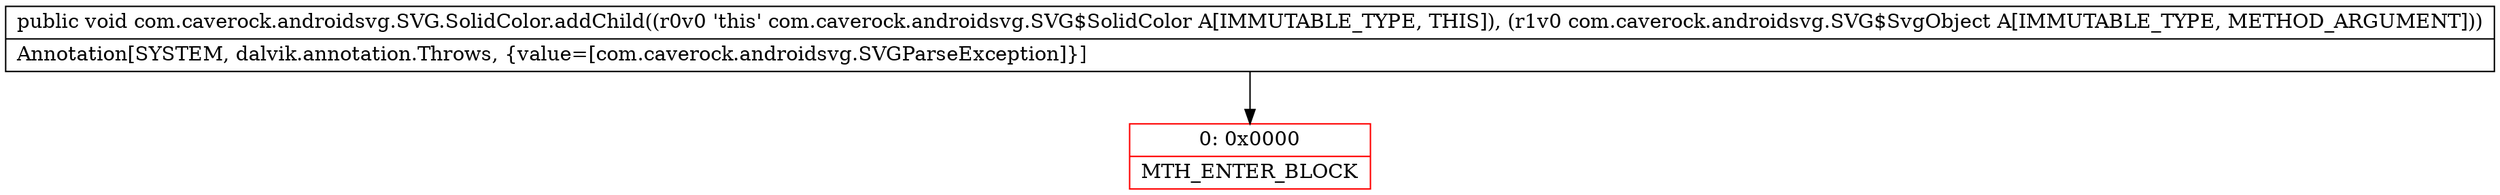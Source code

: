 digraph "CFG forcom.caverock.androidsvg.SVG.SolidColor.addChild(Lcom\/caverock\/androidsvg\/SVG$SvgObject;)V" {
subgraph cluster_Region_1458203727 {
label = "R(0)";
node [shape=record,color=blue];
}
Node_0 [shape=record,color=red,label="{0\:\ 0x0000|MTH_ENTER_BLOCK\l}"];
MethodNode[shape=record,label="{public void com.caverock.androidsvg.SVG.SolidColor.addChild((r0v0 'this' com.caverock.androidsvg.SVG$SolidColor A[IMMUTABLE_TYPE, THIS]), (r1v0 com.caverock.androidsvg.SVG$SvgObject A[IMMUTABLE_TYPE, METHOD_ARGUMENT]))  | Annotation[SYSTEM, dalvik.annotation.Throws, \{value=[com.caverock.androidsvg.SVGParseException]\}]\l}"];
MethodNode -> Node_0;
}

